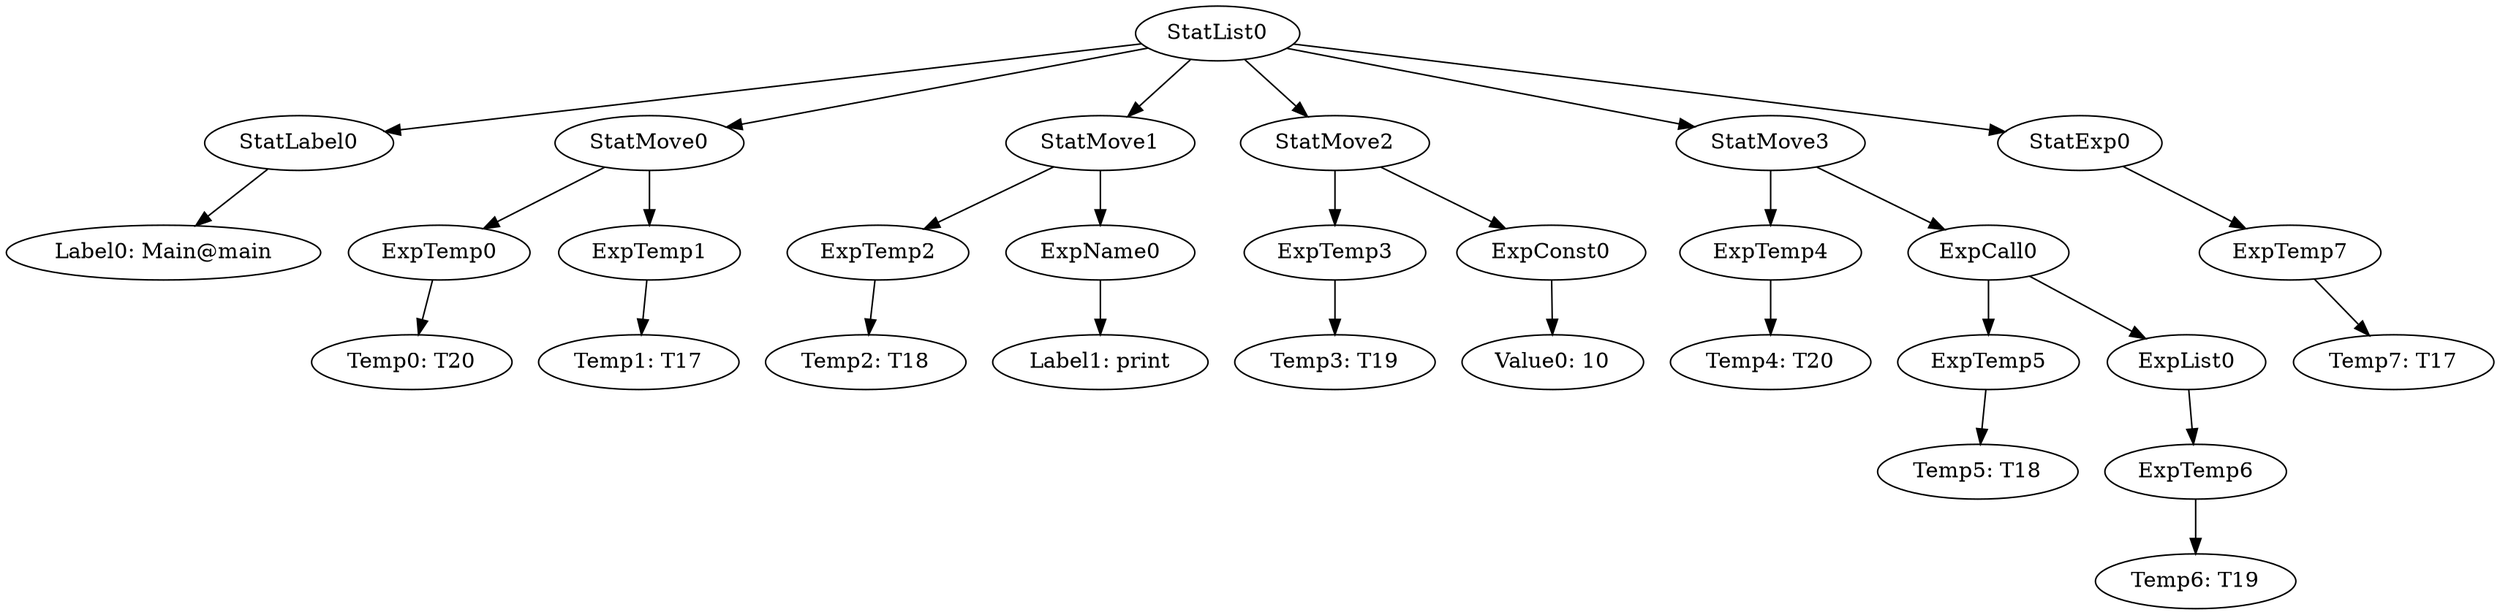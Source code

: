 digraph {
	ordering = out;
	ExpList0 -> ExpTemp6;
	ExpTemp6 -> "Temp6: T19";
	ExpTemp5 -> "Temp5: T18";
	StatMove3 -> ExpTemp4;
	StatMove3 -> ExpCall0;
	ExpCall0 -> ExpTemp5;
	ExpCall0 -> ExpList0;
	ExpTemp4 -> "Temp4: T20";
	ExpConst0 -> "Value0: 10";
	StatMove0 -> ExpTemp0;
	StatMove0 -> ExpTemp1;
	StatExp0 -> ExpTemp7;
	ExpTemp0 -> "Temp0: T20";
	StatList0 -> StatLabel0;
	StatList0 -> StatMove0;
	StatList0 -> StatMove1;
	StatList0 -> StatMove2;
	StatList0 -> StatMove3;
	StatList0 -> StatExp0;
	StatLabel0 -> "Label0: Main@main";
	ExpTemp3 -> "Temp3: T19";
	ExpTemp1 -> "Temp1: T17";
	StatMove1 -> ExpTemp2;
	StatMove1 -> ExpName0;
	ExpTemp2 -> "Temp2: T18";
	StatMove2 -> ExpTemp3;
	StatMove2 -> ExpConst0;
	ExpTemp7 -> "Temp7: T17";
	ExpName0 -> "Label1: print";
}

